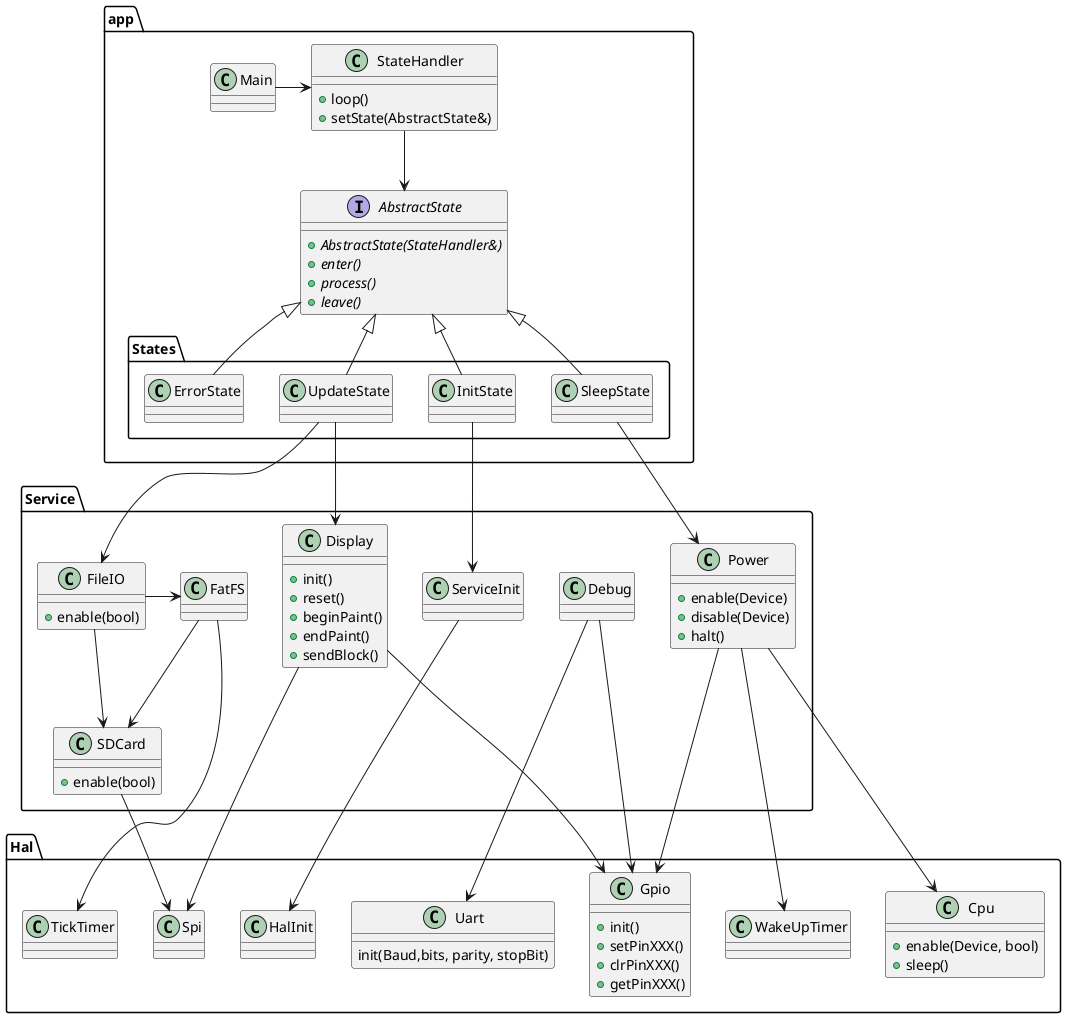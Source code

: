 @startuml

package app {
    class Main
    class StateHandler {
        +loop()
        +setState(AbstractState&)
    }
    interface AbstractState {
        {abstract}+AbstractState(StateHandler&)
        {abstract} +enter()
        {abstract} +process()
        {abstract} +leave()
    }
    package States {
        class SleepState
        class UpdateState
        class InitState
        class ErrorState

        UpdateState -u-|> AbstractState
        SleepState -u-|> AbstractState
        InitState -u-|> AbstractState
        ErrorState -u-|> AbstractState

    }

    Main -> StateHandler
    StateHandler --> AbstractState
}

package Service {
    class FileIO {
        +enable(bool)
    }
    class FatFS
    class ServiceInit {
      
    }
    class Display {
        +init()
        +reset()
        +beginPaint()
        +endPaint()
        +sendBlock()
    }
    class SDCard {
        +enable(bool)
    }
    class Debug
    class Power {
        +enable(Device)
        +disable(Device)
        +halt()
    }

}

package Hal {

    class Spi 
    class Uart {
        init(Baud,bits, parity, stopBit)

    }
    
    class HalInit
    class Cpu {
        +enable(Device, bool)
        +sleep()
    }
    class Gpio {
        +init()
        +setPinXXX()
        +clrPinXXX()
        +getPinXXX()
    }

    class TickTimer {

    }
    
    class WakeUpTimer {

    }

}

InitState --> ServiceInit
ServiceInit --> HalInit
UpdateState --> FileIO
UpdateState --> Display
SleepState --> Power
FileIO ->FatFS
FatFS --> SDCard
FileIO --> SDCard

Debug --> Uart
Debug --> Gpio
SDCard --> Spi
Display --> Spi
Display --> Gpio
Power --> Cpu
Power --> WakeUpTimer
Power --> Gpio
FatFS --> TickTimer
@enduml